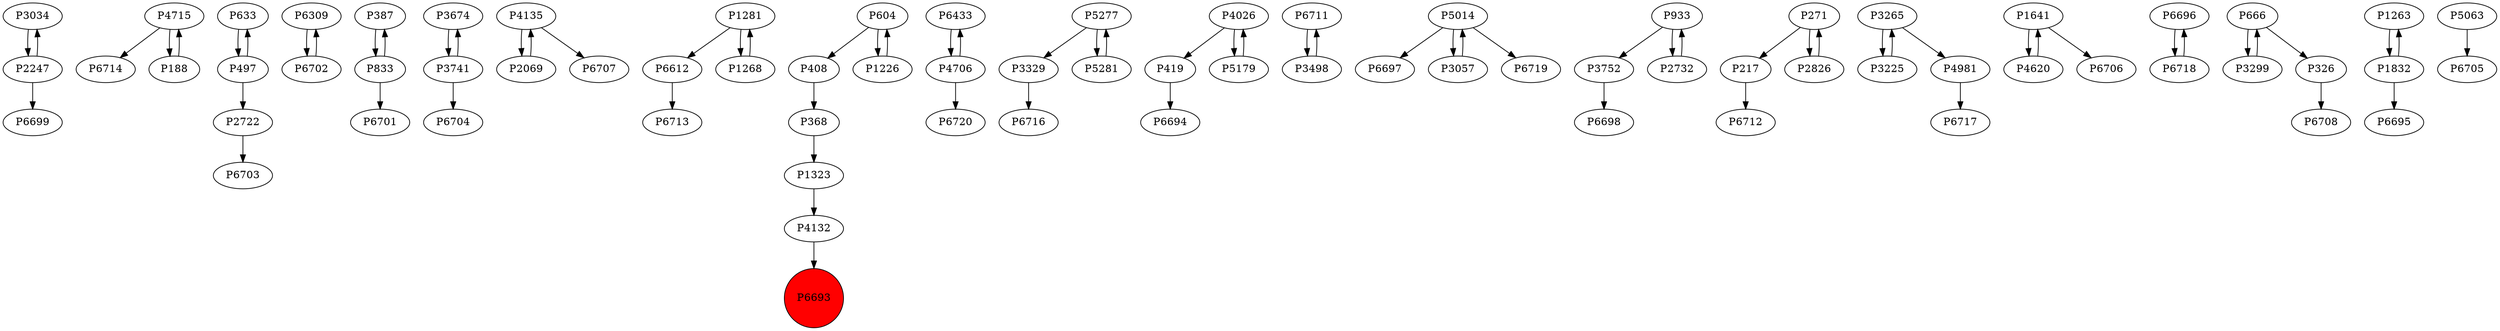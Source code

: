 digraph {
	P3034 -> P2247
	P4715 -> P6714
	P633 -> P497
	P6309 -> P6702
	P387 -> P833
	P3674 -> P3741
	P4135 -> P2069
	P188 -> P4715
	P6612 -> P6713
	P1323 -> P4132
	P497 -> P633
	P6433 -> P4706
	P5277 -> P3329
	P4026 -> P419
	P3741 -> P3674
	P6711 -> P3498
	P5014 -> P6697
	P933 -> P3752
	P3741 -> P6704
	P5179 -> P4026
	P933 -> P2732
	P217 -> P6712
	P3265 -> P3225
	P408 -> P368
	P1641 -> P4620
	P6696 -> P6718
	P3057 -> P5014
	P833 -> P387
	P271 -> P2826
	P3498 -> P6711
	P419 -> P6694
	P2732 -> P933
	P666 -> P3299
	P4132 -> P6693
	P1281 -> P1268
	P2826 -> P271
	P2069 -> P4135
	P1641 -> P6706
	P4620 -> P1641
	P6702 -> P6309
	P497 -> P2722
	P1263 -> P1832
	P1281 -> P6612
	P666 -> P326
	P3225 -> P3265
	P4706 -> P6720
	P2722 -> P6703
	P604 -> P1226
	P3329 -> P6716
	P4981 -> P6717
	P5063 -> P6705
	P4706 -> P6433
	P5014 -> P3057
	P271 -> P217
	P1832 -> P1263
	P3752 -> P6698
	P4715 -> P188
	P3299 -> P666
	P2247 -> P6699
	P604 -> P408
	P5281 -> P5277
	P3265 -> P4981
	P833 -> P6701
	P5277 -> P5281
	P6718 -> P6696
	P2247 -> P3034
	P1226 -> P604
	P4135 -> P6707
	P4026 -> P5179
	P5014 -> P6719
	P326 -> P6708
	P1268 -> P1281
	P1832 -> P6695
	P368 -> P1323
	P6693 [shape=circle]
	P6693 [style=filled]
	P6693 [fillcolor=red]
}